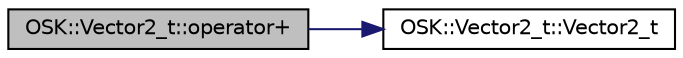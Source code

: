 digraph "OSK::Vector2_t::operator+"
{
 // LATEX_PDF_SIZE
  edge [fontname="Helvetica",fontsize="10",labelfontname="Helvetica",labelfontsize="10"];
  node [fontname="Helvetica",fontsize="10",shape=record];
  rankdir="LR";
  Node1 [label="OSK::Vector2_t::operator+",height=0.2,width=0.4,color="black", fillcolor="grey75", style="filled", fontcolor="black",tooltip="Operación Vector2 + Vector2."];
  Node1 -> Node2 [color="midnightblue",fontsize="10",style="solid",fontname="Helvetica"];
  Node2 [label="OSK::Vector2_t::Vector2_t",height=0.2,width=0.4,color="black", fillcolor="white", style="filled",URL="$class_o_s_k_1_1_vector2__t.html#a0b2b41459858205f5e8d076f91225a2b",tooltip="Crea un vector 2D nulo { 0, 0 }."];
}
